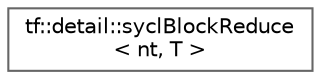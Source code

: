 digraph "类继承关系图"
{
 // LATEX_PDF_SIZE
  bgcolor="transparent";
  edge [fontname=Helvetica,fontsize=10,labelfontname=Helvetica,labelfontsize=10];
  node [fontname=Helvetica,fontsize=10,shape=box,height=0.2,width=0.4];
  rankdir="LR";
  Node0 [id="Node000000",label="tf::detail::syclBlockReduce\l\< nt, T \>",height=0.2,width=0.4,color="grey40", fillcolor="white", style="filled",URL="$structtf_1_1detail_1_1sycl_block_reduce.html",tooltip=" "];
}
